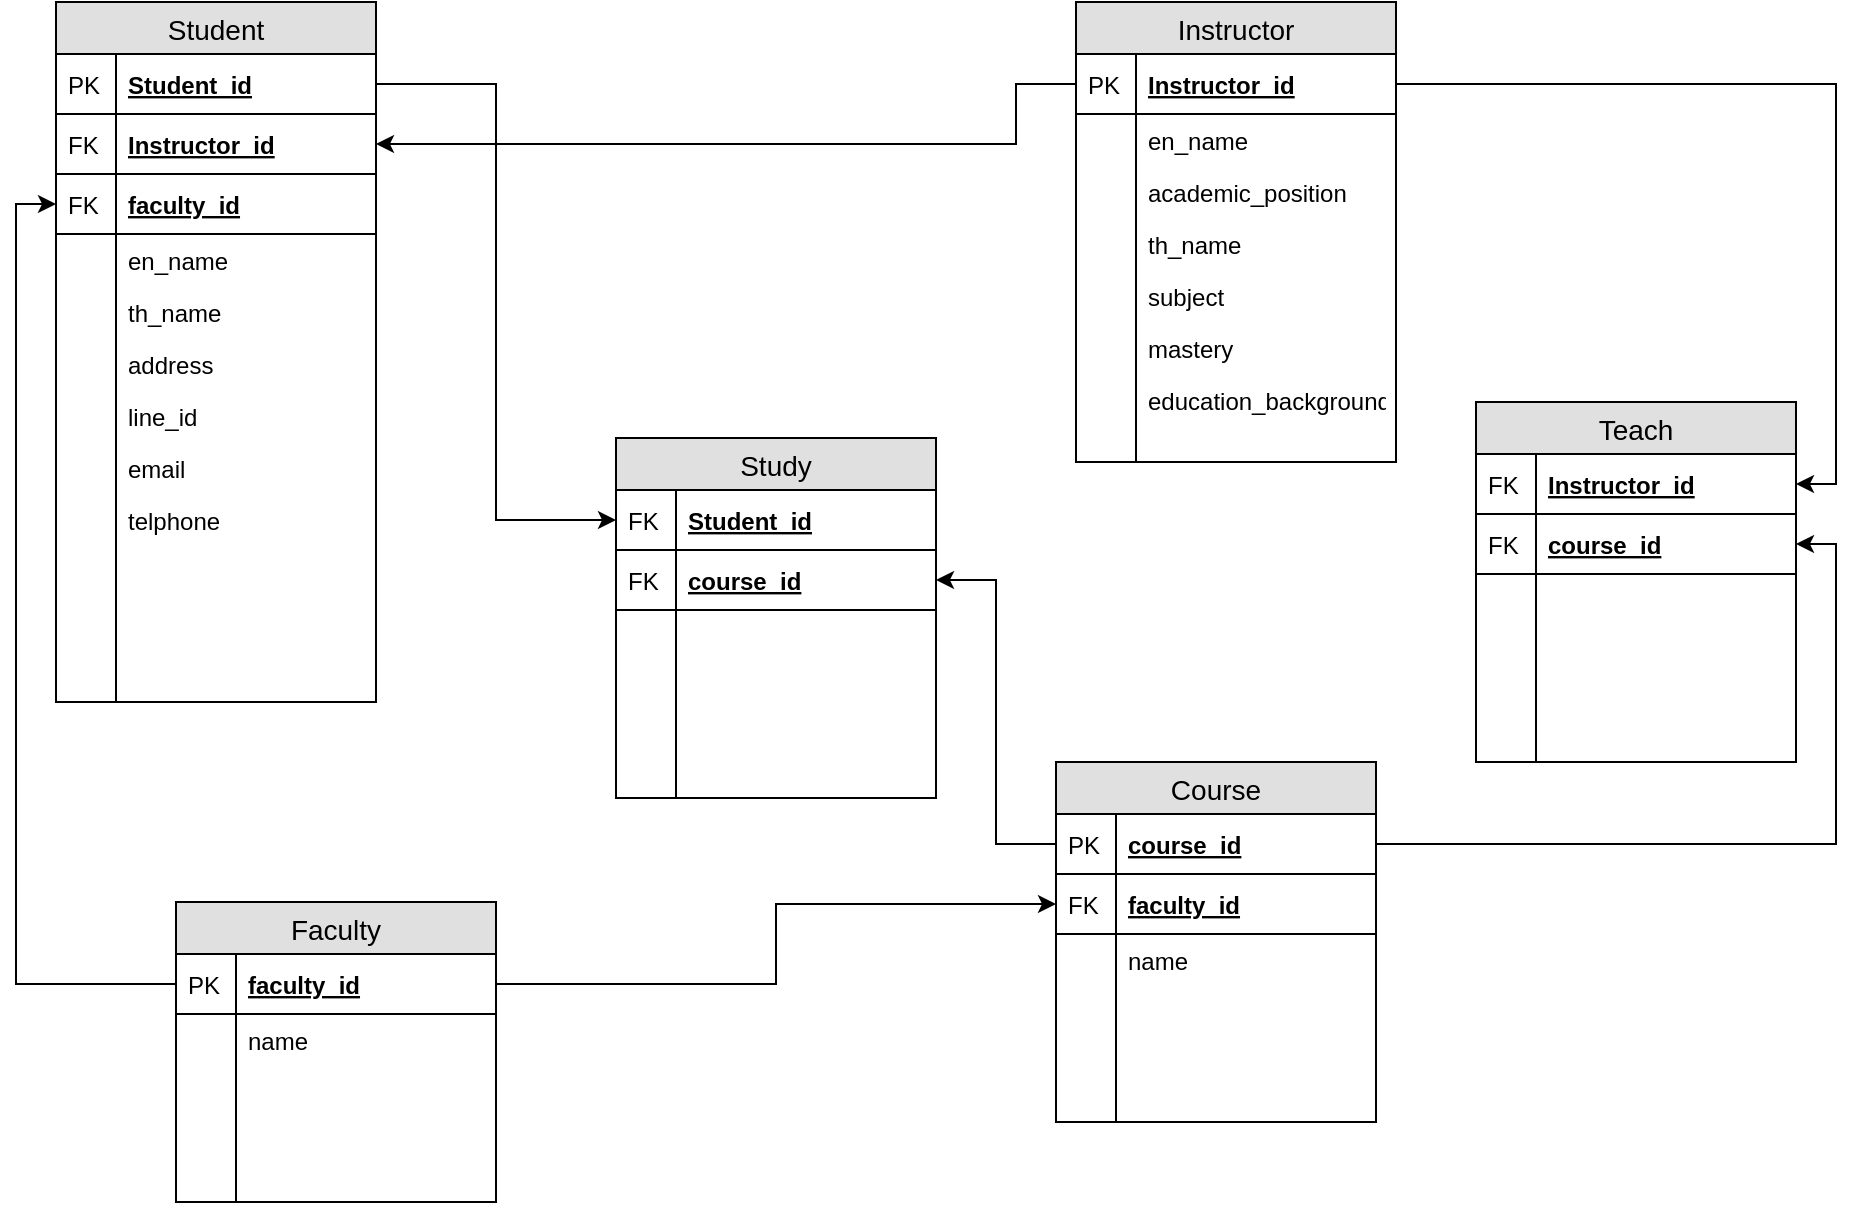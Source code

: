 <mxfile version="12.5.8" type="device"><diagram id="exdfnsKGTNcI2f_XCjY2" name="Page-1"><mxGraphModel dx="1869" dy="780" grid="1" gridSize="10" guides="1" tooltips="1" connect="1" arrows="1" fold="1" page="1" pageScale="1" pageWidth="1169" pageHeight="827" math="0" shadow="0"><root><mxCell id="0"/><mxCell id="1" parent="0"/><mxCell id="5uFLwTvH_1UZlK1dg3HS-1" value="Student" style="swimlane;fontStyle=0;childLayout=stackLayout;horizontal=1;startSize=26;fillColor=#e0e0e0;horizontalStack=0;resizeParent=1;resizeParentMax=0;resizeLast=0;collapsible=1;marginBottom=0;swimlaneFillColor=#ffffff;align=center;fontSize=14;" parent="1" vertex="1"><mxGeometry x="-40" y="120" width="160" height="350" as="geometry"/></mxCell><mxCell id="5uFLwTvH_1UZlK1dg3HS-2" value="Student_id" style="shape=partialRectangle;top=0;left=0;right=0;bottom=1;align=left;verticalAlign=middle;fillColor=none;spacingLeft=34;spacingRight=4;overflow=hidden;rotatable=0;points=[[0,0.5],[1,0.5]];portConstraint=eastwest;dropTarget=0;fontStyle=5;fontSize=12;" parent="5uFLwTvH_1UZlK1dg3HS-1" vertex="1"><mxGeometry y="26" width="160" height="30" as="geometry"/></mxCell><mxCell id="5uFLwTvH_1UZlK1dg3HS-3" value="PK" style="shape=partialRectangle;top=0;left=0;bottom=0;fillColor=none;align=left;verticalAlign=middle;spacingLeft=4;spacingRight=4;overflow=hidden;rotatable=0;points=[];portConstraint=eastwest;part=1;fontSize=12;" parent="5uFLwTvH_1UZlK1dg3HS-2" vertex="1" connectable="0"><mxGeometry width="30" height="30" as="geometry"/></mxCell><mxCell id="pt7ip7BDhpWWNUgZu133-17" value="Instructor_id" style="shape=partialRectangle;top=0;left=0;right=0;bottom=1;align=left;verticalAlign=middle;fillColor=none;spacingLeft=34;spacingRight=4;overflow=hidden;rotatable=0;points=[[0,0.5],[1,0.5]];portConstraint=eastwest;dropTarget=0;fontStyle=5;fontSize=12;" vertex="1" parent="5uFLwTvH_1UZlK1dg3HS-1"><mxGeometry y="56" width="160" height="30" as="geometry"/></mxCell><mxCell id="pt7ip7BDhpWWNUgZu133-18" value="FK" style="shape=partialRectangle;top=0;left=0;bottom=0;fillColor=none;align=left;verticalAlign=middle;spacingLeft=4;spacingRight=4;overflow=hidden;rotatable=0;points=[];portConstraint=eastwest;part=1;fontSize=12;" vertex="1" connectable="0" parent="pt7ip7BDhpWWNUgZu133-17"><mxGeometry width="30" height="30" as="geometry"/></mxCell><mxCell id="pt7ip7BDhpWWNUgZu133-20" value="faculty_id" style="shape=partialRectangle;top=0;left=0;right=0;bottom=1;align=left;verticalAlign=middle;fillColor=none;spacingLeft=34;spacingRight=4;overflow=hidden;rotatable=0;points=[[0,0.5],[1,0.5]];portConstraint=eastwest;dropTarget=0;fontStyle=5;fontSize=12;" vertex="1" parent="5uFLwTvH_1UZlK1dg3HS-1"><mxGeometry y="86" width="160" height="30" as="geometry"/></mxCell><mxCell id="pt7ip7BDhpWWNUgZu133-21" value="FK" style="shape=partialRectangle;top=0;left=0;bottom=0;fillColor=none;align=left;verticalAlign=middle;spacingLeft=4;spacingRight=4;overflow=hidden;rotatable=0;points=[];portConstraint=eastwest;part=1;fontSize=12;" vertex="1" connectable="0" parent="pt7ip7BDhpWWNUgZu133-20"><mxGeometry width="30" height="30" as="geometry"/></mxCell><mxCell id="5uFLwTvH_1UZlK1dg3HS-4" value="en_name" style="shape=partialRectangle;top=0;left=0;right=0;bottom=0;align=left;verticalAlign=top;fillColor=none;spacingLeft=34;spacingRight=4;overflow=hidden;rotatable=0;points=[[0,0.5],[1,0.5]];portConstraint=eastwest;dropTarget=0;fontSize=12;" parent="5uFLwTvH_1UZlK1dg3HS-1" vertex="1"><mxGeometry y="116" width="160" height="26" as="geometry"/></mxCell><mxCell id="5uFLwTvH_1UZlK1dg3HS-5" value="" style="shape=partialRectangle;top=0;left=0;bottom=0;fillColor=none;align=left;verticalAlign=top;spacingLeft=4;spacingRight=4;overflow=hidden;rotatable=0;points=[];portConstraint=eastwest;part=1;fontSize=12;" parent="5uFLwTvH_1UZlK1dg3HS-4" vertex="1" connectable="0"><mxGeometry width="30" height="26" as="geometry"/></mxCell><mxCell id="5uFLwTvH_1UZlK1dg3HS-6" value="th_name" style="shape=partialRectangle;top=0;left=0;right=0;bottom=0;align=left;verticalAlign=top;fillColor=none;spacingLeft=34;spacingRight=4;overflow=hidden;rotatable=0;points=[[0,0.5],[1,0.5]];portConstraint=eastwest;dropTarget=0;fontSize=12;" parent="5uFLwTvH_1UZlK1dg3HS-1" vertex="1"><mxGeometry y="142" width="160" height="26" as="geometry"/></mxCell><mxCell id="5uFLwTvH_1UZlK1dg3HS-7" value="" style="shape=partialRectangle;top=0;left=0;bottom=0;fillColor=none;align=left;verticalAlign=top;spacingLeft=4;spacingRight=4;overflow=hidden;rotatable=0;points=[];portConstraint=eastwest;part=1;fontSize=12;" parent="5uFLwTvH_1UZlK1dg3HS-6" vertex="1" connectable="0"><mxGeometry width="30" height="26" as="geometry"/></mxCell><mxCell id="5uFLwTvH_1UZlK1dg3HS-8" value="address" style="shape=partialRectangle;top=0;left=0;right=0;bottom=0;align=left;verticalAlign=top;fillColor=none;spacingLeft=34;spacingRight=4;overflow=hidden;rotatable=0;points=[[0,0.5],[1,0.5]];portConstraint=eastwest;dropTarget=0;fontSize=12;" parent="5uFLwTvH_1UZlK1dg3HS-1" vertex="1"><mxGeometry y="168" width="160" height="26" as="geometry"/></mxCell><mxCell id="5uFLwTvH_1UZlK1dg3HS-9" value="" style="shape=partialRectangle;top=0;left=0;bottom=0;fillColor=none;align=left;verticalAlign=top;spacingLeft=4;spacingRight=4;overflow=hidden;rotatable=0;points=[];portConstraint=eastwest;part=1;fontSize=12;" parent="5uFLwTvH_1UZlK1dg3HS-8" vertex="1" connectable="0"><mxGeometry width="30" height="26" as="geometry"/></mxCell><mxCell id="5uFLwTvH_1UZlK1dg3HS-51" value="line_id" style="shape=partialRectangle;top=0;left=0;right=0;bottom=0;align=left;verticalAlign=top;fillColor=none;spacingLeft=34;spacingRight=4;overflow=hidden;rotatable=0;points=[[0,0.5],[1,0.5]];portConstraint=eastwest;dropTarget=0;fontSize=12;" parent="5uFLwTvH_1UZlK1dg3HS-1" vertex="1"><mxGeometry y="194" width="160" height="26" as="geometry"/></mxCell><mxCell id="5uFLwTvH_1UZlK1dg3HS-52" value="" style="shape=partialRectangle;top=0;left=0;bottom=0;fillColor=none;align=left;verticalAlign=top;spacingLeft=4;spacingRight=4;overflow=hidden;rotatable=0;points=[];portConstraint=eastwest;part=1;fontSize=12;" parent="5uFLwTvH_1UZlK1dg3HS-51" vertex="1" connectable="0"><mxGeometry width="30" height="26" as="geometry"/></mxCell><mxCell id="5uFLwTvH_1UZlK1dg3HS-49" value="email" style="shape=partialRectangle;top=0;left=0;right=0;bottom=0;align=left;verticalAlign=top;fillColor=none;spacingLeft=34;spacingRight=4;overflow=hidden;rotatable=0;points=[[0,0.5],[1,0.5]];portConstraint=eastwest;dropTarget=0;fontSize=12;" parent="5uFLwTvH_1UZlK1dg3HS-1" vertex="1"><mxGeometry y="220" width="160" height="26" as="geometry"/></mxCell><mxCell id="5uFLwTvH_1UZlK1dg3HS-50" value="" style="shape=partialRectangle;top=0;left=0;bottom=0;fillColor=none;align=left;verticalAlign=top;spacingLeft=4;spacingRight=4;overflow=hidden;rotatable=0;points=[];portConstraint=eastwest;part=1;fontSize=12;" parent="5uFLwTvH_1UZlK1dg3HS-49" vertex="1" connectable="0"><mxGeometry width="30" height="26" as="geometry"/></mxCell><mxCell id="5uFLwTvH_1UZlK1dg3HS-47" value="telphone" style="shape=partialRectangle;top=0;left=0;right=0;bottom=0;align=left;verticalAlign=top;fillColor=none;spacingLeft=34;spacingRight=4;overflow=hidden;rotatable=0;points=[[0,0.5],[1,0.5]];portConstraint=eastwest;dropTarget=0;fontSize=12;" parent="5uFLwTvH_1UZlK1dg3HS-1" vertex="1"><mxGeometry y="246" width="160" height="26" as="geometry"/></mxCell><mxCell id="5uFLwTvH_1UZlK1dg3HS-48" value="" style="shape=partialRectangle;top=0;left=0;bottom=0;fillColor=none;align=left;verticalAlign=top;spacingLeft=4;spacingRight=4;overflow=hidden;rotatable=0;points=[];portConstraint=eastwest;part=1;fontSize=12;" parent="5uFLwTvH_1UZlK1dg3HS-47" vertex="1" connectable="0"><mxGeometry width="30" height="26" as="geometry"/></mxCell><mxCell id="5uFLwTvH_1UZlK1dg3HS-10" value="" style="shape=partialRectangle;top=0;left=0;right=0;bottom=0;align=left;verticalAlign=top;fillColor=none;spacingLeft=34;spacingRight=4;overflow=hidden;rotatable=0;points=[[0,0.5],[1,0.5]];portConstraint=eastwest;dropTarget=0;fontSize=12;" parent="5uFLwTvH_1UZlK1dg3HS-1" vertex="1"><mxGeometry y="272" width="160" height="78" as="geometry"/></mxCell><mxCell id="5uFLwTvH_1UZlK1dg3HS-11" value="" style="shape=partialRectangle;top=0;left=0;bottom=0;fillColor=none;align=left;verticalAlign=top;spacingLeft=4;spacingRight=4;overflow=hidden;rotatable=0;points=[];portConstraint=eastwest;part=1;fontSize=12;" parent="5uFLwTvH_1UZlK1dg3HS-10" vertex="1" connectable="0"><mxGeometry width="30" height="78" as="geometry"/></mxCell><mxCell id="5uFLwTvH_1UZlK1dg3HS-12" value="Instructor" style="swimlane;fontStyle=0;childLayout=stackLayout;horizontal=1;startSize=26;fillColor=#e0e0e0;horizontalStack=0;resizeParent=1;resizeParentMax=0;resizeLast=0;collapsible=1;marginBottom=0;swimlaneFillColor=#ffffff;align=center;fontSize=14;" parent="1" vertex="1"><mxGeometry x="470" y="120" width="160" height="230" as="geometry"/></mxCell><mxCell id="pt7ip7BDhpWWNUgZu133-3" value="Instructor_id" style="shape=partialRectangle;top=0;left=0;right=0;bottom=1;align=left;verticalAlign=middle;fillColor=none;spacingLeft=34;spacingRight=4;overflow=hidden;rotatable=0;points=[[0,0.5],[1,0.5]];portConstraint=eastwest;dropTarget=0;fontStyle=5;fontSize=12;" vertex="1" parent="5uFLwTvH_1UZlK1dg3HS-12"><mxGeometry y="26" width="160" height="30" as="geometry"/></mxCell><mxCell id="pt7ip7BDhpWWNUgZu133-4" value="PK" style="shape=partialRectangle;top=0;left=0;bottom=0;fillColor=none;align=left;verticalAlign=middle;spacingLeft=4;spacingRight=4;overflow=hidden;rotatable=0;points=[];portConstraint=eastwest;part=1;fontSize=12;" vertex="1" connectable="0" parent="pt7ip7BDhpWWNUgZu133-3"><mxGeometry width="30" height="30" as="geometry"/></mxCell><mxCell id="5uFLwTvH_1UZlK1dg3HS-15" value="en_name" style="shape=partialRectangle;top=0;left=0;right=0;bottom=0;align=left;verticalAlign=top;fillColor=none;spacingLeft=34;spacingRight=4;overflow=hidden;rotatable=0;points=[[0,0.5],[1,0.5]];portConstraint=eastwest;dropTarget=0;fontSize=12;" parent="5uFLwTvH_1UZlK1dg3HS-12" vertex="1"><mxGeometry y="56" width="160" height="26" as="geometry"/></mxCell><mxCell id="5uFLwTvH_1UZlK1dg3HS-16" value="" style="shape=partialRectangle;top=0;left=0;bottom=0;fillColor=none;align=left;verticalAlign=top;spacingLeft=4;spacingRight=4;overflow=hidden;rotatable=0;points=[];portConstraint=eastwest;part=1;fontSize=12;" parent="5uFLwTvH_1UZlK1dg3HS-15" vertex="1" connectable="0"><mxGeometry width="30" height="26" as="geometry"/></mxCell><mxCell id="5uFLwTvH_1UZlK1dg3HS-19" value="academic_position" style="shape=partialRectangle;top=0;left=0;right=0;bottom=0;align=left;verticalAlign=top;fillColor=none;spacingLeft=34;spacingRight=4;overflow=hidden;rotatable=0;points=[[0,0.5],[1,0.5]];portConstraint=eastwest;dropTarget=0;fontSize=12;" parent="5uFLwTvH_1UZlK1dg3HS-12" vertex="1"><mxGeometry y="82" width="160" height="26" as="geometry"/></mxCell><mxCell id="5uFLwTvH_1UZlK1dg3HS-20" value="" style="shape=partialRectangle;top=0;left=0;bottom=0;fillColor=none;align=left;verticalAlign=top;spacingLeft=4;spacingRight=4;overflow=hidden;rotatable=0;points=[];portConstraint=eastwest;part=1;fontSize=12;" parent="5uFLwTvH_1UZlK1dg3HS-19" vertex="1" connectable="0"><mxGeometry width="30" height="26" as="geometry"/></mxCell><mxCell id="5uFLwTvH_1UZlK1dg3HS-17" value="th_name" style="shape=partialRectangle;top=0;left=0;right=0;bottom=0;align=left;verticalAlign=top;fillColor=none;spacingLeft=34;spacingRight=4;overflow=hidden;rotatable=0;points=[[0,0.5],[1,0.5]];portConstraint=eastwest;dropTarget=0;fontSize=12;" parent="5uFLwTvH_1UZlK1dg3HS-12" vertex="1"><mxGeometry y="108" width="160" height="26" as="geometry"/></mxCell><mxCell id="5uFLwTvH_1UZlK1dg3HS-18" value="" style="shape=partialRectangle;top=0;left=0;bottom=0;fillColor=none;align=left;verticalAlign=top;spacingLeft=4;spacingRight=4;overflow=hidden;rotatable=0;points=[];portConstraint=eastwest;part=1;fontSize=12;" parent="5uFLwTvH_1UZlK1dg3HS-17" vertex="1" connectable="0"><mxGeometry width="30" height="26" as="geometry"/></mxCell><mxCell id="5uFLwTvH_1UZlK1dg3HS-59" value="subject" style="shape=partialRectangle;top=0;left=0;right=0;bottom=0;align=left;verticalAlign=top;fillColor=none;spacingLeft=34;spacingRight=4;overflow=hidden;rotatable=0;points=[[0,0.5],[1,0.5]];portConstraint=eastwest;dropTarget=0;fontSize=12;" parent="5uFLwTvH_1UZlK1dg3HS-12" vertex="1"><mxGeometry y="134" width="160" height="26" as="geometry"/></mxCell><mxCell id="5uFLwTvH_1UZlK1dg3HS-60" value="" style="shape=partialRectangle;top=0;left=0;bottom=0;fillColor=none;align=left;verticalAlign=top;spacingLeft=4;spacingRight=4;overflow=hidden;rotatable=0;points=[];portConstraint=eastwest;part=1;fontSize=12;" parent="5uFLwTvH_1UZlK1dg3HS-59" vertex="1" connectable="0"><mxGeometry width="30" height="26" as="geometry"/></mxCell><mxCell id="5uFLwTvH_1UZlK1dg3HS-57" value="mastery" style="shape=partialRectangle;top=0;left=0;right=0;bottom=0;align=left;verticalAlign=top;fillColor=none;spacingLeft=34;spacingRight=4;overflow=hidden;rotatable=0;points=[[0,0.5],[1,0.5]];portConstraint=eastwest;dropTarget=0;fontSize=12;" parent="5uFLwTvH_1UZlK1dg3HS-12" vertex="1"><mxGeometry y="160" width="160" height="26" as="geometry"/></mxCell><mxCell id="5uFLwTvH_1UZlK1dg3HS-58" value="" style="shape=partialRectangle;top=0;left=0;bottom=0;fillColor=none;align=left;verticalAlign=top;spacingLeft=4;spacingRight=4;overflow=hidden;rotatable=0;points=[];portConstraint=eastwest;part=1;fontSize=12;" parent="5uFLwTvH_1UZlK1dg3HS-57" vertex="1" connectable="0"><mxGeometry width="30" height="26" as="geometry"/></mxCell><mxCell id="5uFLwTvH_1UZlK1dg3HS-55" value="education_background" style="shape=partialRectangle;top=0;left=0;right=0;bottom=0;align=left;verticalAlign=top;fillColor=none;spacingLeft=34;spacingRight=4;overflow=hidden;rotatable=0;points=[[0,0.5],[1,0.5]];portConstraint=eastwest;dropTarget=0;fontSize=12;" parent="5uFLwTvH_1UZlK1dg3HS-12" vertex="1"><mxGeometry y="186" width="160" height="26" as="geometry"/></mxCell><mxCell id="5uFLwTvH_1UZlK1dg3HS-56" value="" style="shape=partialRectangle;top=0;left=0;bottom=0;fillColor=none;align=left;verticalAlign=top;spacingLeft=4;spacingRight=4;overflow=hidden;rotatable=0;points=[];portConstraint=eastwest;part=1;fontSize=12;" parent="5uFLwTvH_1UZlK1dg3HS-55" vertex="1" connectable="0"><mxGeometry width="30" height="26" as="geometry"/></mxCell><mxCell id="5uFLwTvH_1UZlK1dg3HS-21" value="" style="shape=partialRectangle;top=0;left=0;right=0;bottom=0;align=left;verticalAlign=top;fillColor=none;spacingLeft=34;spacingRight=4;overflow=hidden;rotatable=0;points=[[0,0.5],[1,0.5]];portConstraint=eastwest;dropTarget=0;fontSize=12;" parent="5uFLwTvH_1UZlK1dg3HS-12" vertex="1"><mxGeometry y="212" width="160" height="18" as="geometry"/></mxCell><mxCell id="5uFLwTvH_1UZlK1dg3HS-22" value="" style="shape=partialRectangle;top=0;left=0;bottom=0;fillColor=none;align=left;verticalAlign=top;spacingLeft=4;spacingRight=4;overflow=hidden;rotatable=0;points=[];portConstraint=eastwest;part=1;fontSize=12;" parent="5uFLwTvH_1UZlK1dg3HS-21" vertex="1" connectable="0"><mxGeometry width="30" height="18" as="geometry"/></mxCell><mxCell id="5uFLwTvH_1UZlK1dg3HS-23" value="Course" style="swimlane;fontStyle=0;childLayout=stackLayout;horizontal=1;startSize=26;fillColor=#e0e0e0;horizontalStack=0;resizeParent=1;resizeParentMax=0;resizeLast=0;collapsible=1;marginBottom=0;swimlaneFillColor=#ffffff;align=center;fontSize=14;" parent="1" vertex="1"><mxGeometry x="460" y="500" width="160" height="180" as="geometry"/></mxCell><mxCell id="5uFLwTvH_1UZlK1dg3HS-24" value="course_id" style="shape=partialRectangle;top=0;left=0;right=0;bottom=1;align=left;verticalAlign=middle;fillColor=none;spacingLeft=34;spacingRight=4;overflow=hidden;rotatable=0;points=[[0,0.5],[1,0.5]];portConstraint=eastwest;dropTarget=0;fontStyle=5;fontSize=12;" parent="5uFLwTvH_1UZlK1dg3HS-23" vertex="1"><mxGeometry y="26" width="160" height="30" as="geometry"/></mxCell><mxCell id="5uFLwTvH_1UZlK1dg3HS-25" value="PK" style="shape=partialRectangle;top=0;left=0;bottom=0;fillColor=none;align=left;verticalAlign=middle;spacingLeft=4;spacingRight=4;overflow=hidden;rotatable=0;points=[];portConstraint=eastwest;part=1;fontSize=12;" parent="5uFLwTvH_1UZlK1dg3HS-24" vertex="1" connectable="0"><mxGeometry width="30" height="30" as="geometry"/></mxCell><mxCell id="pt7ip7BDhpWWNUgZu133-34" value="faculty_id" style="shape=partialRectangle;top=0;left=0;right=0;bottom=1;align=left;verticalAlign=middle;fillColor=none;spacingLeft=34;spacingRight=4;overflow=hidden;rotatable=0;points=[[0,0.5],[1,0.5]];portConstraint=eastwest;dropTarget=0;fontStyle=5;fontSize=12;" vertex="1" parent="5uFLwTvH_1UZlK1dg3HS-23"><mxGeometry y="56" width="160" height="30" as="geometry"/></mxCell><mxCell id="pt7ip7BDhpWWNUgZu133-35" value="FK" style="shape=partialRectangle;top=0;left=0;bottom=0;fillColor=none;align=left;verticalAlign=middle;spacingLeft=4;spacingRight=4;overflow=hidden;rotatable=0;points=[];portConstraint=eastwest;part=1;fontSize=12;" vertex="1" connectable="0" parent="pt7ip7BDhpWWNUgZu133-34"><mxGeometry width="30" height="30" as="geometry"/></mxCell><mxCell id="5uFLwTvH_1UZlK1dg3HS-26" value="name" style="shape=partialRectangle;top=0;left=0;right=0;bottom=0;align=left;verticalAlign=top;fillColor=none;spacingLeft=34;spacingRight=4;overflow=hidden;rotatable=0;points=[[0,0.5],[1,0.5]];portConstraint=eastwest;dropTarget=0;fontSize=12;" parent="5uFLwTvH_1UZlK1dg3HS-23" vertex="1"><mxGeometry y="86" width="160" height="84" as="geometry"/></mxCell><mxCell id="5uFLwTvH_1UZlK1dg3HS-27" value="" style="shape=partialRectangle;top=0;left=0;bottom=0;fillColor=none;align=left;verticalAlign=top;spacingLeft=4;spacingRight=4;overflow=hidden;rotatable=0;points=[];portConstraint=eastwest;part=1;fontSize=12;" parent="5uFLwTvH_1UZlK1dg3HS-26" vertex="1" connectable="0"><mxGeometry width="30" height="84" as="geometry"/></mxCell><mxCell id="5uFLwTvH_1UZlK1dg3HS-32" value="" style="shape=partialRectangle;top=0;left=0;right=0;bottom=0;align=left;verticalAlign=top;fillColor=none;spacingLeft=34;spacingRight=4;overflow=hidden;rotatable=0;points=[[0,0.5],[1,0.5]];portConstraint=eastwest;dropTarget=0;fontSize=12;" parent="5uFLwTvH_1UZlK1dg3HS-23" vertex="1"><mxGeometry y="170" width="160" height="10" as="geometry"/></mxCell><mxCell id="5uFLwTvH_1UZlK1dg3HS-33" value="" style="shape=partialRectangle;top=0;left=0;bottom=0;fillColor=none;align=left;verticalAlign=top;spacingLeft=4;spacingRight=4;overflow=hidden;rotatable=0;points=[];portConstraint=eastwest;part=1;fontSize=12;" parent="5uFLwTvH_1UZlK1dg3HS-32" vertex="1" connectable="0"><mxGeometry width="30" height="10" as="geometry"/></mxCell><mxCell id="5uFLwTvH_1UZlK1dg3HS-34" value="Faculty" style="swimlane;fontStyle=0;childLayout=stackLayout;horizontal=1;startSize=26;fillColor=#e0e0e0;horizontalStack=0;resizeParent=1;resizeParentMax=0;resizeLast=0;collapsible=1;marginBottom=0;swimlaneFillColor=#ffffff;align=center;fontSize=14;" parent="1" vertex="1"><mxGeometry x="20" y="570" width="160" height="150" as="geometry"/></mxCell><mxCell id="5uFLwTvH_1UZlK1dg3HS-35" value="faculty_id" style="shape=partialRectangle;top=0;left=0;right=0;bottom=1;align=left;verticalAlign=middle;fillColor=none;spacingLeft=34;spacingRight=4;overflow=hidden;rotatable=0;points=[[0,0.5],[1,0.5]];portConstraint=eastwest;dropTarget=0;fontStyle=5;fontSize=12;" parent="5uFLwTvH_1UZlK1dg3HS-34" vertex="1"><mxGeometry y="26" width="160" height="30" as="geometry"/></mxCell><mxCell id="5uFLwTvH_1UZlK1dg3HS-36" value="PK" style="shape=partialRectangle;top=0;left=0;bottom=0;fillColor=none;align=left;verticalAlign=middle;spacingLeft=4;spacingRight=4;overflow=hidden;rotatable=0;points=[];portConstraint=eastwest;part=1;fontSize=12;" parent="5uFLwTvH_1UZlK1dg3HS-35" vertex="1" connectable="0"><mxGeometry width="30" height="30" as="geometry"/></mxCell><mxCell id="5uFLwTvH_1UZlK1dg3HS-37" value="name" style="shape=partialRectangle;top=0;left=0;right=0;bottom=0;align=left;verticalAlign=top;fillColor=none;spacingLeft=34;spacingRight=4;overflow=hidden;rotatable=0;points=[[0,0.5],[1,0.5]];portConstraint=eastwest;dropTarget=0;fontSize=12;" parent="5uFLwTvH_1UZlK1dg3HS-34" vertex="1"><mxGeometry y="56" width="160" height="26" as="geometry"/></mxCell><mxCell id="5uFLwTvH_1UZlK1dg3HS-38" value="" style="shape=partialRectangle;top=0;left=0;bottom=0;fillColor=none;align=left;verticalAlign=top;spacingLeft=4;spacingRight=4;overflow=hidden;rotatable=0;points=[];portConstraint=eastwest;part=1;fontSize=12;" parent="5uFLwTvH_1UZlK1dg3HS-37" vertex="1" connectable="0"><mxGeometry width="30" height="26" as="geometry"/></mxCell><mxCell id="5uFLwTvH_1UZlK1dg3HS-43" value="" style="shape=partialRectangle;top=0;left=0;right=0;bottom=0;align=left;verticalAlign=top;fillColor=none;spacingLeft=34;spacingRight=4;overflow=hidden;rotatable=0;points=[[0,0.5],[1,0.5]];portConstraint=eastwest;dropTarget=0;fontSize=12;" parent="5uFLwTvH_1UZlK1dg3HS-34" vertex="1"><mxGeometry y="82" width="160" height="68" as="geometry"/></mxCell><mxCell id="5uFLwTvH_1UZlK1dg3HS-44" value="" style="shape=partialRectangle;top=0;left=0;bottom=0;fillColor=none;align=left;verticalAlign=top;spacingLeft=4;spacingRight=4;overflow=hidden;rotatable=0;points=[];portConstraint=eastwest;part=1;fontSize=12;" parent="5uFLwTvH_1UZlK1dg3HS-43" vertex="1" connectable="0"><mxGeometry width="30" height="68" as="geometry"/></mxCell><mxCell id="pt7ip7BDhpWWNUgZu133-6" value="Teach" style="swimlane;fontStyle=0;childLayout=stackLayout;horizontal=1;startSize=26;fillColor=#e0e0e0;horizontalStack=0;resizeParent=1;resizeParentMax=0;resizeLast=0;collapsible=1;marginBottom=0;swimlaneFillColor=#ffffff;align=center;fontSize=14;" vertex="1" parent="1"><mxGeometry x="670" y="320" width="160" height="180" as="geometry"/></mxCell><mxCell id="pt7ip7BDhpWWNUgZu133-13" value="Instructor_id" style="shape=partialRectangle;top=0;left=0;right=0;bottom=1;align=left;verticalAlign=middle;fillColor=none;spacingLeft=34;spacingRight=4;overflow=hidden;rotatable=0;points=[[0,0.5],[1,0.5]];portConstraint=eastwest;dropTarget=0;fontStyle=5;fontSize=12;" vertex="1" parent="pt7ip7BDhpWWNUgZu133-6"><mxGeometry y="26" width="160" height="30" as="geometry"/></mxCell><mxCell id="pt7ip7BDhpWWNUgZu133-14" value="FK" style="shape=partialRectangle;top=0;left=0;bottom=0;fillColor=none;align=left;verticalAlign=middle;spacingLeft=4;spacingRight=4;overflow=hidden;rotatable=0;points=[];portConstraint=eastwest;part=1;fontSize=12;" vertex="1" connectable="0" parent="pt7ip7BDhpWWNUgZu133-13"><mxGeometry width="30" height="30" as="geometry"/></mxCell><mxCell id="pt7ip7BDhpWWNUgZu133-7" value="course_id" style="shape=partialRectangle;top=0;left=0;right=0;bottom=1;align=left;verticalAlign=middle;fillColor=none;spacingLeft=34;spacingRight=4;overflow=hidden;rotatable=0;points=[[0,0.5],[1,0.5]];portConstraint=eastwest;dropTarget=0;fontStyle=5;fontSize=12;" vertex="1" parent="pt7ip7BDhpWWNUgZu133-6"><mxGeometry y="56" width="160" height="30" as="geometry"/></mxCell><mxCell id="pt7ip7BDhpWWNUgZu133-8" value="FK" style="shape=partialRectangle;top=0;left=0;bottom=0;fillColor=none;align=left;verticalAlign=middle;spacingLeft=4;spacingRight=4;overflow=hidden;rotatable=0;points=[];portConstraint=eastwest;part=1;fontSize=12;" vertex="1" connectable="0" parent="pt7ip7BDhpWWNUgZu133-7"><mxGeometry width="30" height="30" as="geometry"/></mxCell><mxCell id="pt7ip7BDhpWWNUgZu133-9" value="" style="shape=partialRectangle;top=0;left=0;right=0;bottom=0;align=left;verticalAlign=top;fillColor=none;spacingLeft=34;spacingRight=4;overflow=hidden;rotatable=0;points=[[0,0.5],[1,0.5]];portConstraint=eastwest;dropTarget=0;fontSize=12;" vertex="1" parent="pt7ip7BDhpWWNUgZu133-6"><mxGeometry y="86" width="160" height="84" as="geometry"/></mxCell><mxCell id="pt7ip7BDhpWWNUgZu133-10" value="" style="shape=partialRectangle;top=0;left=0;bottom=0;fillColor=none;align=left;verticalAlign=top;spacingLeft=4;spacingRight=4;overflow=hidden;rotatable=0;points=[];portConstraint=eastwest;part=1;fontSize=12;" vertex="1" connectable="0" parent="pt7ip7BDhpWWNUgZu133-9"><mxGeometry width="30" height="84" as="geometry"/></mxCell><mxCell id="pt7ip7BDhpWWNUgZu133-11" value="" style="shape=partialRectangle;top=0;left=0;right=0;bottom=0;align=left;verticalAlign=top;fillColor=none;spacingLeft=34;spacingRight=4;overflow=hidden;rotatable=0;points=[[0,0.5],[1,0.5]];portConstraint=eastwest;dropTarget=0;fontSize=12;" vertex="1" parent="pt7ip7BDhpWWNUgZu133-6"><mxGeometry y="170" width="160" height="10" as="geometry"/></mxCell><mxCell id="pt7ip7BDhpWWNUgZu133-12" value="" style="shape=partialRectangle;top=0;left=0;bottom=0;fillColor=none;align=left;verticalAlign=top;spacingLeft=4;spacingRight=4;overflow=hidden;rotatable=0;points=[];portConstraint=eastwest;part=1;fontSize=12;" vertex="1" connectable="0" parent="pt7ip7BDhpWWNUgZu133-11"><mxGeometry width="30" height="10" as="geometry"/></mxCell><mxCell id="pt7ip7BDhpWWNUgZu133-15" style="edgeStyle=orthogonalEdgeStyle;rounded=0;orthogonalLoop=1;jettySize=auto;html=1;entryX=1;entryY=0.5;entryDx=0;entryDy=0;" edge="1" parent="1" source="pt7ip7BDhpWWNUgZu133-3" target="pt7ip7BDhpWWNUgZu133-13"><mxGeometry relative="1" as="geometry"/></mxCell><mxCell id="pt7ip7BDhpWWNUgZu133-16" style="edgeStyle=orthogonalEdgeStyle;rounded=0;orthogonalLoop=1;jettySize=auto;html=1;entryX=1;entryY=0.5;entryDx=0;entryDy=0;" edge="1" parent="1" source="5uFLwTvH_1UZlK1dg3HS-24" target="pt7ip7BDhpWWNUgZu133-7"><mxGeometry relative="1" as="geometry"/></mxCell><mxCell id="pt7ip7BDhpWWNUgZu133-19" style="edgeStyle=orthogonalEdgeStyle;rounded=0;orthogonalLoop=1;jettySize=auto;html=1;entryX=1;entryY=0.5;entryDx=0;entryDy=0;" edge="1" parent="1" source="pt7ip7BDhpWWNUgZu133-3" target="pt7ip7BDhpWWNUgZu133-17"><mxGeometry relative="1" as="geometry"><Array as="points"><mxPoint x="440" y="161"/><mxPoint x="440" y="191"/></Array></mxGeometry></mxCell><mxCell id="pt7ip7BDhpWWNUgZu133-22" style="edgeStyle=orthogonalEdgeStyle;rounded=0;orthogonalLoop=1;jettySize=auto;html=1;entryX=0;entryY=0.5;entryDx=0;entryDy=0;" edge="1" parent="1" source="5uFLwTvH_1UZlK1dg3HS-35" target="pt7ip7BDhpWWNUgZu133-20"><mxGeometry relative="1" as="geometry"><Array as="points"><mxPoint x="-60" y="611"/><mxPoint x="-60" y="221"/></Array></mxGeometry></mxCell><mxCell id="pt7ip7BDhpWWNUgZu133-23" value="Study" style="swimlane;fontStyle=0;childLayout=stackLayout;horizontal=1;startSize=26;fillColor=#e0e0e0;horizontalStack=0;resizeParent=1;resizeParentMax=0;resizeLast=0;collapsible=1;marginBottom=0;swimlaneFillColor=#ffffff;align=center;fontSize=14;" vertex="1" parent="1"><mxGeometry x="240" y="338" width="160" height="180" as="geometry"/></mxCell><mxCell id="pt7ip7BDhpWWNUgZu133-30" value="Student_id" style="shape=partialRectangle;top=0;left=0;right=0;bottom=1;align=left;verticalAlign=middle;fillColor=none;spacingLeft=34;spacingRight=4;overflow=hidden;rotatable=0;points=[[0,0.5],[1,0.5]];portConstraint=eastwest;dropTarget=0;fontStyle=5;fontSize=12;" vertex="1" parent="pt7ip7BDhpWWNUgZu133-23"><mxGeometry y="26" width="160" height="30" as="geometry"/></mxCell><mxCell id="pt7ip7BDhpWWNUgZu133-31" value="FK" style="shape=partialRectangle;top=0;left=0;bottom=0;fillColor=none;align=left;verticalAlign=middle;spacingLeft=4;spacingRight=4;overflow=hidden;rotatable=0;points=[];portConstraint=eastwest;part=1;fontSize=12;" vertex="1" connectable="0" parent="pt7ip7BDhpWWNUgZu133-30"><mxGeometry width="30" height="30" as="geometry"/></mxCell><mxCell id="pt7ip7BDhpWWNUgZu133-24" value="course_id" style="shape=partialRectangle;top=0;left=0;right=0;bottom=1;align=left;verticalAlign=middle;fillColor=none;spacingLeft=34;spacingRight=4;overflow=hidden;rotatable=0;points=[[0,0.5],[1,0.5]];portConstraint=eastwest;dropTarget=0;fontStyle=5;fontSize=12;" vertex="1" parent="pt7ip7BDhpWWNUgZu133-23"><mxGeometry y="56" width="160" height="30" as="geometry"/></mxCell><mxCell id="pt7ip7BDhpWWNUgZu133-25" value="FK" style="shape=partialRectangle;top=0;left=0;bottom=0;fillColor=none;align=left;verticalAlign=middle;spacingLeft=4;spacingRight=4;overflow=hidden;rotatable=0;points=[];portConstraint=eastwest;part=1;fontSize=12;" vertex="1" connectable="0" parent="pt7ip7BDhpWWNUgZu133-24"><mxGeometry width="30" height="30" as="geometry"/></mxCell><mxCell id="pt7ip7BDhpWWNUgZu133-26" value="" style="shape=partialRectangle;top=0;left=0;right=0;bottom=0;align=left;verticalAlign=top;fillColor=none;spacingLeft=34;spacingRight=4;overflow=hidden;rotatable=0;points=[[0,0.5],[1,0.5]];portConstraint=eastwest;dropTarget=0;fontSize=12;" vertex="1" parent="pt7ip7BDhpWWNUgZu133-23"><mxGeometry y="86" width="160" height="84" as="geometry"/></mxCell><mxCell id="pt7ip7BDhpWWNUgZu133-27" value="" style="shape=partialRectangle;top=0;left=0;bottom=0;fillColor=none;align=left;verticalAlign=top;spacingLeft=4;spacingRight=4;overflow=hidden;rotatable=0;points=[];portConstraint=eastwest;part=1;fontSize=12;" vertex="1" connectable="0" parent="pt7ip7BDhpWWNUgZu133-26"><mxGeometry width="30" height="84" as="geometry"/></mxCell><mxCell id="pt7ip7BDhpWWNUgZu133-28" value="" style="shape=partialRectangle;top=0;left=0;right=0;bottom=0;align=left;verticalAlign=top;fillColor=none;spacingLeft=34;spacingRight=4;overflow=hidden;rotatable=0;points=[[0,0.5],[1,0.5]];portConstraint=eastwest;dropTarget=0;fontSize=12;" vertex="1" parent="pt7ip7BDhpWWNUgZu133-23"><mxGeometry y="170" width="160" height="10" as="geometry"/></mxCell><mxCell id="pt7ip7BDhpWWNUgZu133-29" value="" style="shape=partialRectangle;top=0;left=0;bottom=0;fillColor=none;align=left;verticalAlign=top;spacingLeft=4;spacingRight=4;overflow=hidden;rotatable=0;points=[];portConstraint=eastwest;part=1;fontSize=12;" vertex="1" connectable="0" parent="pt7ip7BDhpWWNUgZu133-28"><mxGeometry width="30" height="10" as="geometry"/></mxCell><mxCell id="pt7ip7BDhpWWNUgZu133-32" style="edgeStyle=orthogonalEdgeStyle;rounded=0;orthogonalLoop=1;jettySize=auto;html=1;entryX=1;entryY=0.5;entryDx=0;entryDy=0;" edge="1" parent="1" source="5uFLwTvH_1UZlK1dg3HS-24" target="pt7ip7BDhpWWNUgZu133-24"><mxGeometry relative="1" as="geometry"/></mxCell><mxCell id="pt7ip7BDhpWWNUgZu133-33" style="edgeStyle=orthogonalEdgeStyle;rounded=0;orthogonalLoop=1;jettySize=auto;html=1;entryX=0;entryY=0.5;entryDx=0;entryDy=0;" edge="1" parent="1" source="5uFLwTvH_1UZlK1dg3HS-2" target="pt7ip7BDhpWWNUgZu133-30"><mxGeometry relative="1" as="geometry"/></mxCell><mxCell id="pt7ip7BDhpWWNUgZu133-36" style="edgeStyle=orthogonalEdgeStyle;rounded=0;orthogonalLoop=1;jettySize=auto;html=1;entryX=0;entryY=0.5;entryDx=0;entryDy=0;" edge="1" parent="1" source="5uFLwTvH_1UZlK1dg3HS-35" target="pt7ip7BDhpWWNUgZu133-34"><mxGeometry relative="1" as="geometry"/></mxCell></root></mxGraphModel></diagram></mxfile>